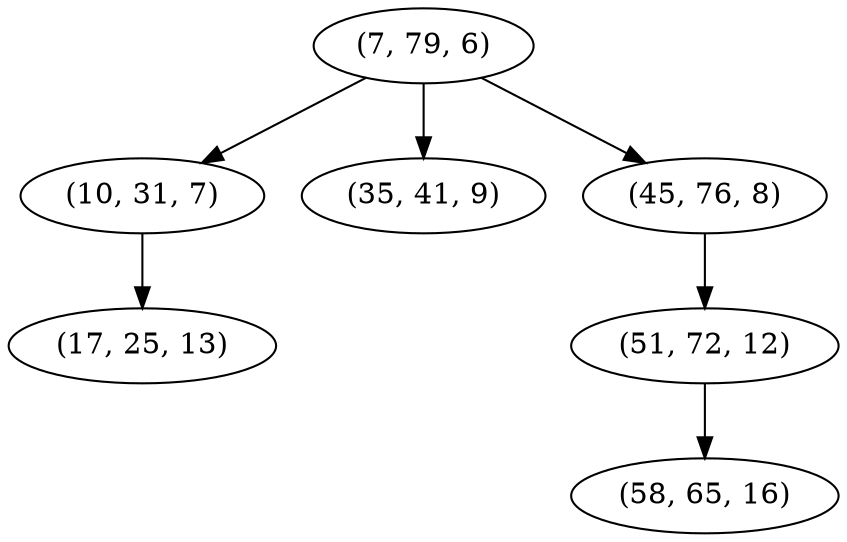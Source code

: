 digraph tree {
    "(7, 79, 6)";
    "(10, 31, 7)";
    "(17, 25, 13)";
    "(35, 41, 9)";
    "(45, 76, 8)";
    "(51, 72, 12)";
    "(58, 65, 16)";
    "(7, 79, 6)" -> "(10, 31, 7)";
    "(7, 79, 6)" -> "(35, 41, 9)";
    "(7, 79, 6)" -> "(45, 76, 8)";
    "(10, 31, 7)" -> "(17, 25, 13)";
    "(45, 76, 8)" -> "(51, 72, 12)";
    "(51, 72, 12)" -> "(58, 65, 16)";
}
